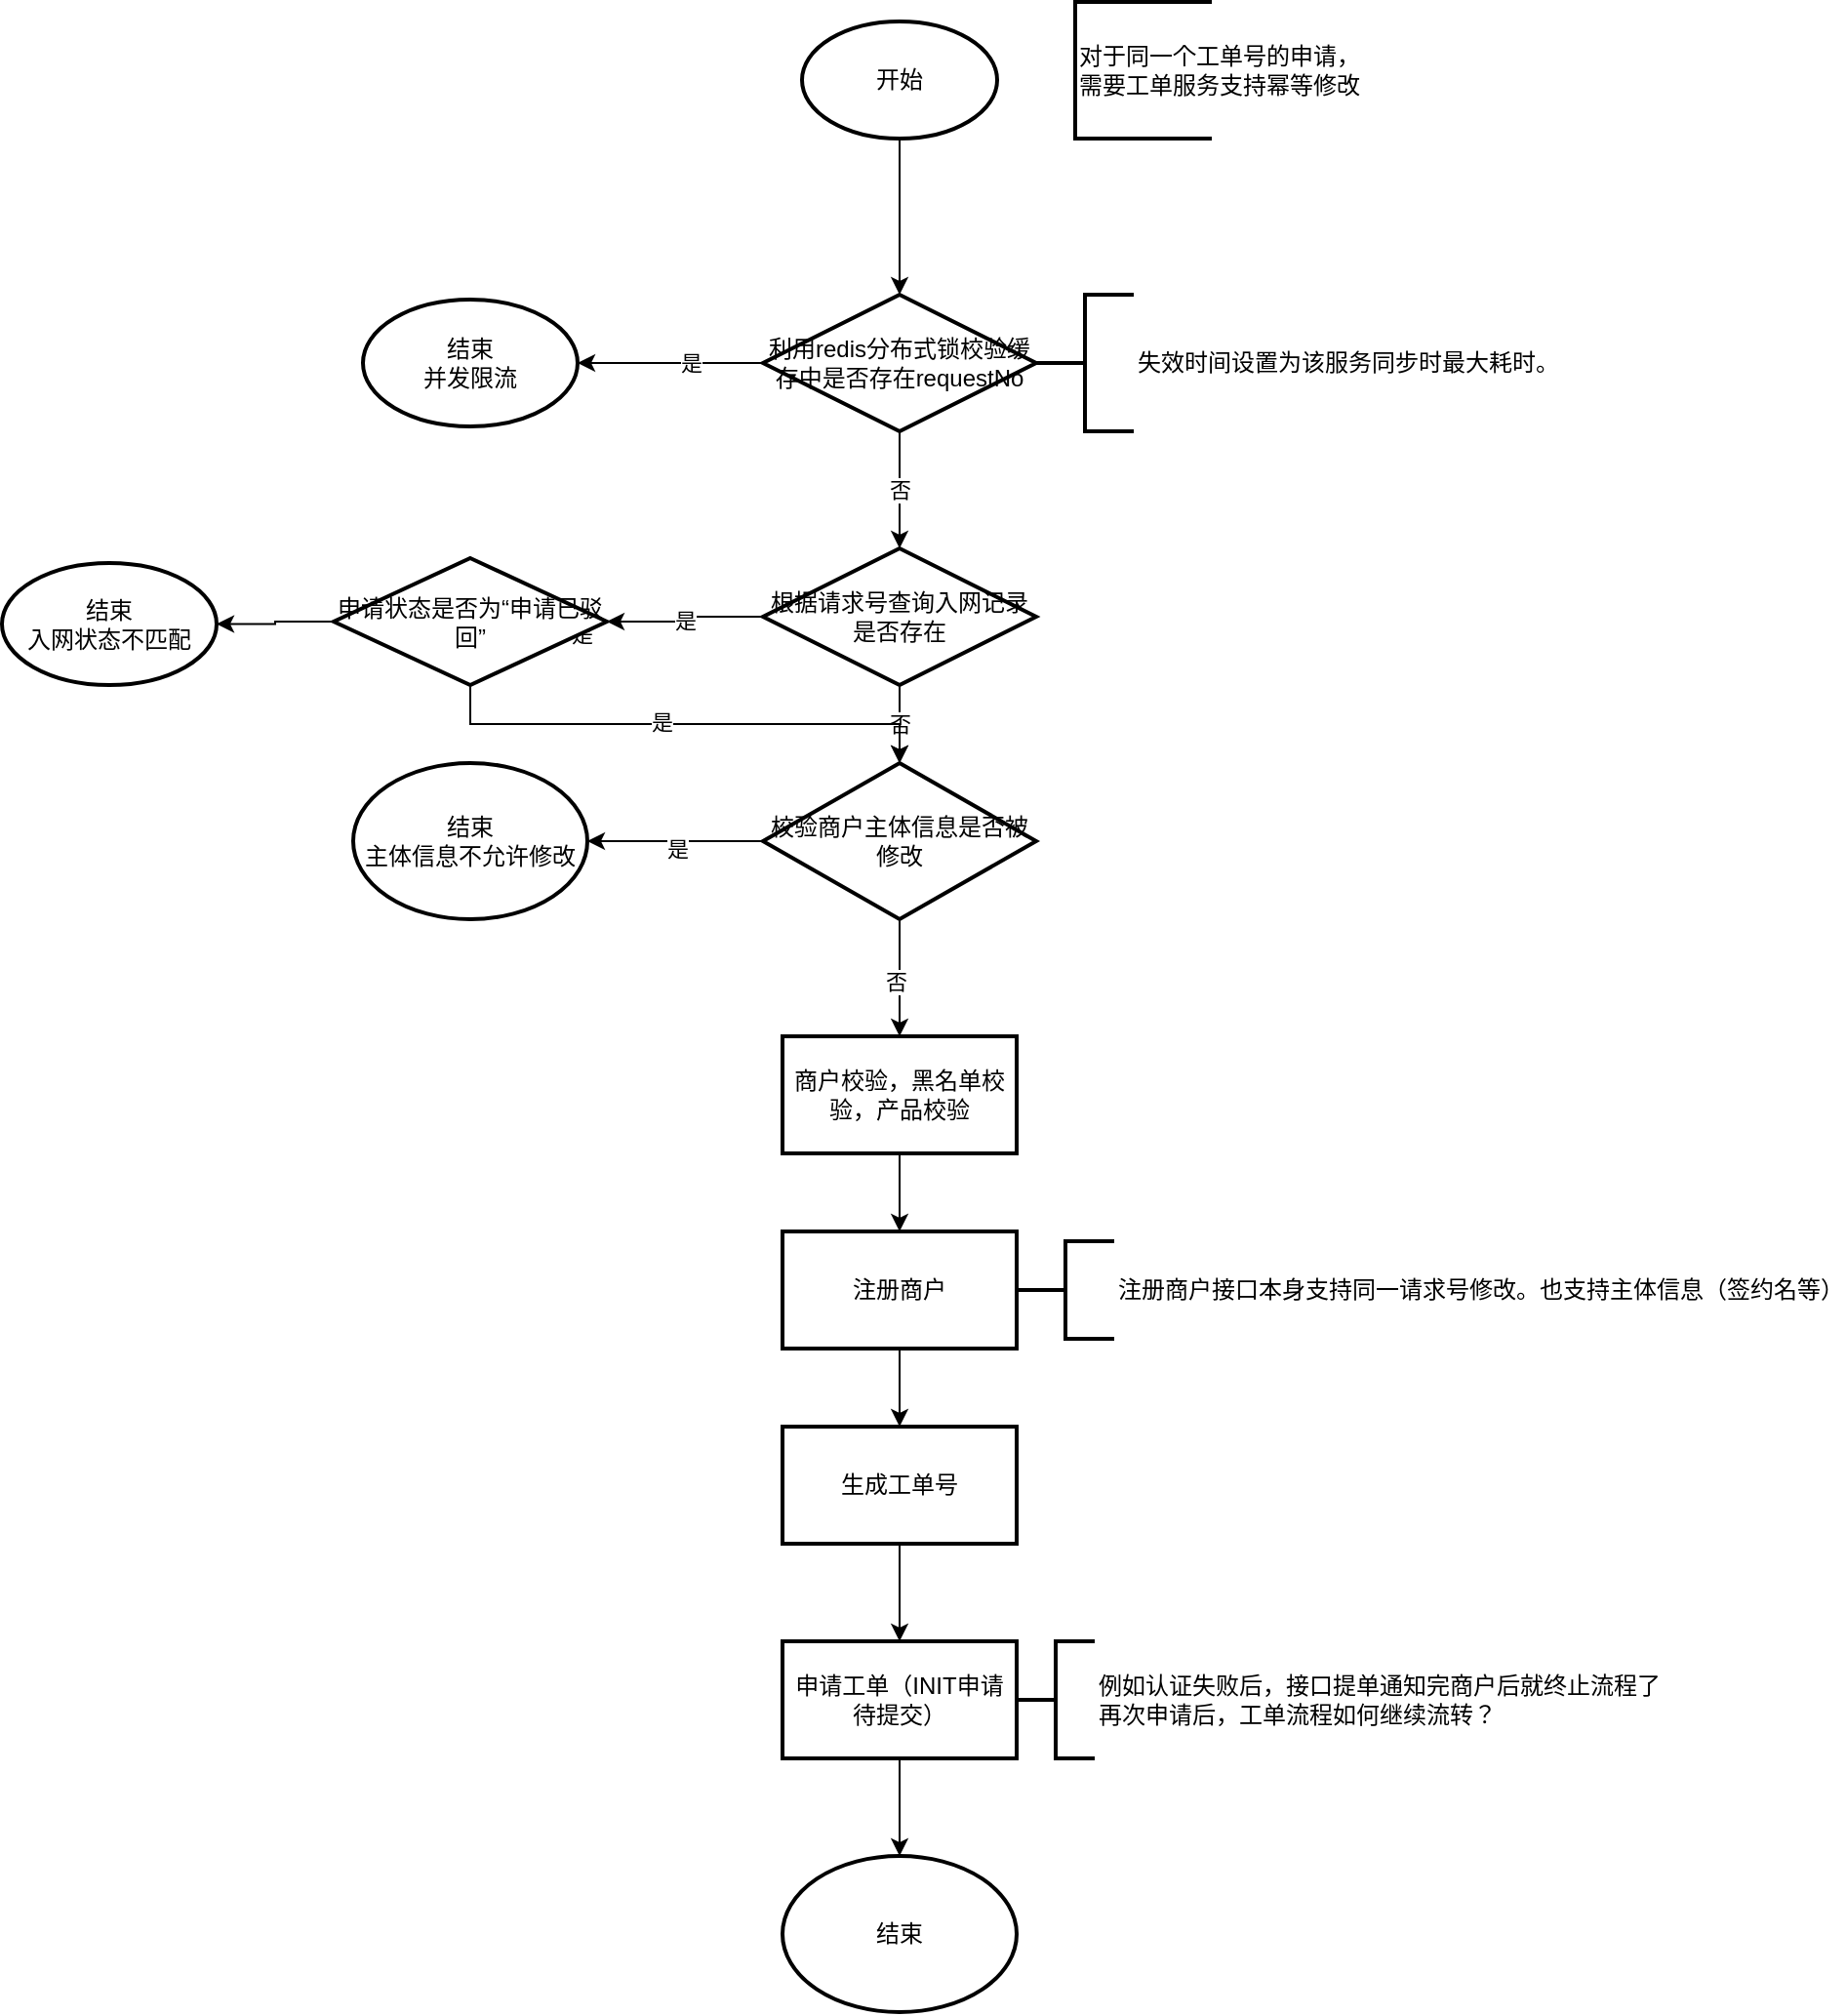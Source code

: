 <mxfile version="13.8.8" type="github">
  <diagram id="XCPZMHj8SuXuo62oUey4" name="亿企通迁移">
    <mxGraphModel dx="1634" dy="1685" grid="1" gridSize="10" guides="1" tooltips="1" connect="1" arrows="1" fold="1" page="1" pageScale="1" pageWidth="827" pageHeight="1169" math="0" shadow="0">
      <root>
        <mxCell id="0" />
        <mxCell id="1" parent="0" />
        <mxCell id="39Lvq84c3H4vdwFl3TJd-32" value="" style="edgeStyle=orthogonalEdgeStyle;rounded=0;orthogonalLoop=1;jettySize=auto;html=1;" edge="1" parent="1" source="39Lvq84c3H4vdwFl3TJd-1" target="39Lvq84c3H4vdwFl3TJd-33">
          <mxGeometry relative="1" as="geometry">
            <mxPoint x="350" y="-240" as="targetPoint" />
          </mxGeometry>
        </mxCell>
        <mxCell id="39Lvq84c3H4vdwFl3TJd-1" value="开始" style="strokeWidth=2;html=1;shape=mxgraph.flowchart.start_1;whiteSpace=wrap;" vertex="1" parent="1">
          <mxGeometry x="300" y="-260" width="100" height="60" as="geometry" />
        </mxCell>
        <mxCell id="39Lvq84c3H4vdwFl3TJd-5" value="" style="edgeStyle=orthogonalEdgeStyle;rounded=0;orthogonalLoop=1;jettySize=auto;html=1;" edge="1" parent="1" source="39Lvq84c3H4vdwFl3TJd-2" target="39Lvq84c3H4vdwFl3TJd-4">
          <mxGeometry relative="1" as="geometry" />
        </mxCell>
        <mxCell id="39Lvq84c3H4vdwFl3TJd-2" value="商户校验，黑名单校验，产品校验" style="whiteSpace=wrap;html=1;strokeWidth=2;" vertex="1" parent="1">
          <mxGeometry x="290" y="260" width="120" height="60" as="geometry" />
        </mxCell>
        <mxCell id="39Lvq84c3H4vdwFl3TJd-8" value="" style="edgeStyle=orthogonalEdgeStyle;rounded=0;orthogonalLoop=1;jettySize=auto;html=1;" edge="1" parent="1" source="39Lvq84c3H4vdwFl3TJd-4" target="39Lvq84c3H4vdwFl3TJd-7">
          <mxGeometry relative="1" as="geometry" />
        </mxCell>
        <mxCell id="39Lvq84c3H4vdwFl3TJd-4" value="注册商户" style="whiteSpace=wrap;html=1;strokeWidth=2;" vertex="1" parent="1">
          <mxGeometry x="290" y="360" width="120" height="60" as="geometry" />
        </mxCell>
        <mxCell id="39Lvq84c3H4vdwFl3TJd-10" value="" style="edgeStyle=orthogonalEdgeStyle;rounded=0;orthogonalLoop=1;jettySize=auto;html=1;" edge="1" parent="1" source="39Lvq84c3H4vdwFl3TJd-7" target="39Lvq84c3H4vdwFl3TJd-9">
          <mxGeometry relative="1" as="geometry" />
        </mxCell>
        <mxCell id="39Lvq84c3H4vdwFl3TJd-7" value="生成工单号" style="whiteSpace=wrap;html=1;strokeWidth=2;" vertex="1" parent="1">
          <mxGeometry x="290" y="460" width="120" height="60" as="geometry" />
        </mxCell>
        <mxCell id="39Lvq84c3H4vdwFl3TJd-12" value="" style="edgeStyle=orthogonalEdgeStyle;rounded=0;orthogonalLoop=1;jettySize=auto;html=1;" edge="1" parent="1" source="39Lvq84c3H4vdwFl3TJd-9" target="39Lvq84c3H4vdwFl3TJd-11">
          <mxGeometry relative="1" as="geometry" />
        </mxCell>
        <mxCell id="39Lvq84c3H4vdwFl3TJd-9" value="申请工单（INIT申请待提交）" style="whiteSpace=wrap;html=1;strokeWidth=2;" vertex="1" parent="1">
          <mxGeometry x="290" y="570" width="120" height="60" as="geometry" />
        </mxCell>
        <mxCell id="39Lvq84c3H4vdwFl3TJd-11" value="结束" style="ellipse;whiteSpace=wrap;html=1;strokeWidth=2;" vertex="1" parent="1">
          <mxGeometry x="290" y="680" width="120" height="80" as="geometry" />
        </mxCell>
        <mxCell id="39Lvq84c3H4vdwFl3TJd-22" value="" style="edgeStyle=orthogonalEdgeStyle;rounded=0;orthogonalLoop=1;jettySize=auto;html=1;" edge="1" parent="1" source="39Lvq84c3H4vdwFl3TJd-18" target="39Lvq84c3H4vdwFl3TJd-25">
          <mxGeometry relative="1" as="geometry">
            <mxPoint x="510" y="45" as="targetPoint" />
          </mxGeometry>
        </mxCell>
        <mxCell id="39Lvq84c3H4vdwFl3TJd-23" value="是" style="edgeLabel;html=1;align=center;verticalAlign=middle;resizable=0;points=[];" vertex="1" connectable="0" parent="39Lvq84c3H4vdwFl3TJd-22">
          <mxGeometry x="0.044" y="-1" relative="1" as="geometry">
            <mxPoint as="offset" />
          </mxGeometry>
        </mxCell>
        <mxCell id="39Lvq84c3H4vdwFl3TJd-47" value="否" style="edgeStyle=orthogonalEdgeStyle;rounded=0;orthogonalLoop=1;jettySize=auto;html=1;entryX=0.5;entryY=0;entryDx=0;entryDy=0;entryPerimeter=0;" edge="1" parent="1" source="39Lvq84c3H4vdwFl3TJd-18" target="39Lvq84c3H4vdwFl3TJd-48">
          <mxGeometry relative="1" as="geometry">
            <mxPoint x="350" y="120" as="targetPoint" />
          </mxGeometry>
        </mxCell>
        <mxCell id="39Lvq84c3H4vdwFl3TJd-18" value="根据请求号查询入网记录是否存在" style="strokeWidth=2;html=1;shape=mxgraph.flowchart.decision;whiteSpace=wrap;" vertex="1" parent="1">
          <mxGeometry x="280" y="10" width="140" height="70" as="geometry" />
        </mxCell>
        <mxCell id="39Lvq84c3H4vdwFl3TJd-24" value="对于同一个工单号的申请，&lt;br&gt;需要工单服务支持幂等修改" style="strokeWidth=2;html=1;shape=mxgraph.flowchart.annotation_1;align=left;pointerEvents=1;" vertex="1" parent="1">
          <mxGeometry x="440" y="-270" width="70" height="70" as="geometry" />
        </mxCell>
        <mxCell id="39Lvq84c3H4vdwFl3TJd-26" style="edgeStyle=orthogonalEdgeStyle;rounded=0;orthogonalLoop=1;jettySize=auto;html=1;exitX=0.5;exitY=1;exitDx=0;exitDy=0;exitPerimeter=0;entryX=0.5;entryY=0;entryDx=0;entryDy=0;entryPerimeter=0;" edge="1" parent="1" source="39Lvq84c3H4vdwFl3TJd-25" target="39Lvq84c3H4vdwFl3TJd-48">
          <mxGeometry relative="1" as="geometry">
            <mxPoint x="240" y="170" as="targetPoint" />
          </mxGeometry>
        </mxCell>
        <mxCell id="39Lvq84c3H4vdwFl3TJd-27" value="是" style="edgeLabel;html=1;align=center;verticalAlign=middle;resizable=0;points=[];" vertex="1" connectable="0" parent="39Lvq84c3H4vdwFl3TJd-26">
          <mxGeometry x="-0.408" y="46" relative="1" as="geometry">
            <mxPoint as="offset" />
          </mxGeometry>
        </mxCell>
        <mxCell id="39Lvq84c3H4vdwFl3TJd-49" value="是" style="edgeLabel;html=1;align=center;verticalAlign=middle;resizable=0;points=[];" vertex="1" connectable="0" parent="39Lvq84c3H4vdwFl3TJd-26">
          <mxGeometry x="-0.092" y="1" relative="1" as="geometry">
            <mxPoint as="offset" />
          </mxGeometry>
        </mxCell>
        <mxCell id="39Lvq84c3H4vdwFl3TJd-43" value="" style="edgeStyle=orthogonalEdgeStyle;rounded=0;orthogonalLoop=1;jettySize=auto;html=1;" edge="1" parent="1" source="39Lvq84c3H4vdwFl3TJd-25" target="39Lvq84c3H4vdwFl3TJd-42">
          <mxGeometry relative="1" as="geometry" />
        </mxCell>
        <mxCell id="39Lvq84c3H4vdwFl3TJd-25" value="申请状态是否为“申请已驳回”" style="strokeWidth=2;html=1;shape=mxgraph.flowchart.decision;whiteSpace=wrap;" vertex="1" parent="1">
          <mxGeometry x="60" y="15" width="140" height="65" as="geometry" />
        </mxCell>
        <mxCell id="39Lvq84c3H4vdwFl3TJd-38" value="" style="edgeStyle=orthogonalEdgeStyle;rounded=0;orthogonalLoop=1;jettySize=auto;html=1;" edge="1" parent="1" source="39Lvq84c3H4vdwFl3TJd-33" target="39Lvq84c3H4vdwFl3TJd-37">
          <mxGeometry relative="1" as="geometry" />
        </mxCell>
        <mxCell id="39Lvq84c3H4vdwFl3TJd-39" value="是" style="edgeLabel;html=1;align=center;verticalAlign=middle;resizable=0;points=[];" vertex="1" connectable="0" parent="39Lvq84c3H4vdwFl3TJd-38">
          <mxGeometry x="-0.225" relative="1" as="geometry">
            <mxPoint as="offset" />
          </mxGeometry>
        </mxCell>
        <mxCell id="39Lvq84c3H4vdwFl3TJd-41" value="否" style="edgeStyle=orthogonalEdgeStyle;rounded=0;orthogonalLoop=1;jettySize=auto;html=1;entryX=0.5;entryY=0;entryDx=0;entryDy=0;entryPerimeter=0;" edge="1" parent="1" source="39Lvq84c3H4vdwFl3TJd-33" target="39Lvq84c3H4vdwFl3TJd-18">
          <mxGeometry relative="1" as="geometry">
            <mxPoint x="350" y="-110" as="targetPoint" />
          </mxGeometry>
        </mxCell>
        <mxCell id="39Lvq84c3H4vdwFl3TJd-33" value="利用redis分布式锁校验缓存中是否存在requestNo" style="strokeWidth=2;html=1;shape=mxgraph.flowchart.decision;whiteSpace=wrap;" vertex="1" parent="1">
          <mxGeometry x="280" y="-120" width="140" height="70" as="geometry" />
        </mxCell>
        <mxCell id="39Lvq84c3H4vdwFl3TJd-34" value="失效时间设置为该服务同步时最大耗时。" style="strokeWidth=2;html=1;shape=mxgraph.flowchart.annotation_2;align=left;labelPosition=right;pointerEvents=1;" vertex="1" parent="1">
          <mxGeometry x="420" y="-120" width="50" height="70" as="geometry" />
        </mxCell>
        <mxCell id="39Lvq84c3H4vdwFl3TJd-37" value="结束&lt;br&gt;并发限流" style="ellipse;whiteSpace=wrap;html=1;strokeWidth=2;" vertex="1" parent="1">
          <mxGeometry x="75" y="-117.5" width="110" height="65" as="geometry" />
        </mxCell>
        <mxCell id="39Lvq84c3H4vdwFl3TJd-42" value="结束&lt;br&gt;入网状态不匹配" style="ellipse;whiteSpace=wrap;html=1;strokeWidth=2;" vertex="1" parent="1">
          <mxGeometry x="-110" y="17.5" width="110" height="62.5" as="geometry" />
        </mxCell>
        <mxCell id="39Lvq84c3H4vdwFl3TJd-44" value="注册商户接口本身支持同一请求号修改。也支持主体信息（签约名等）" style="strokeWidth=2;html=1;shape=mxgraph.flowchart.annotation_2;align=left;labelPosition=right;pointerEvents=1;" vertex="1" parent="1">
          <mxGeometry x="410" y="365" width="50" height="50" as="geometry" />
        </mxCell>
        <mxCell id="39Lvq84c3H4vdwFl3TJd-51" value="" style="edgeStyle=orthogonalEdgeStyle;rounded=0;orthogonalLoop=1;jettySize=auto;html=1;" edge="1" parent="1" source="39Lvq84c3H4vdwFl3TJd-48" target="39Lvq84c3H4vdwFl3TJd-50">
          <mxGeometry relative="1" as="geometry" />
        </mxCell>
        <mxCell id="39Lvq84c3H4vdwFl3TJd-52" value="是" style="edgeLabel;html=1;align=center;verticalAlign=middle;resizable=0;points=[];" vertex="1" connectable="0" parent="39Lvq84c3H4vdwFl3TJd-51">
          <mxGeometry x="-0.022" y="4" relative="1" as="geometry">
            <mxPoint as="offset" />
          </mxGeometry>
        </mxCell>
        <mxCell id="39Lvq84c3H4vdwFl3TJd-53" value="" style="edgeStyle=orthogonalEdgeStyle;rounded=0;orthogonalLoop=1;jettySize=auto;html=1;" edge="1" parent="1" source="39Lvq84c3H4vdwFl3TJd-48" target="39Lvq84c3H4vdwFl3TJd-2">
          <mxGeometry relative="1" as="geometry" />
        </mxCell>
        <mxCell id="39Lvq84c3H4vdwFl3TJd-54" value="否" style="edgeLabel;html=1;align=center;verticalAlign=middle;resizable=0;points=[];" vertex="1" connectable="0" parent="39Lvq84c3H4vdwFl3TJd-53">
          <mxGeometry x="0.067" y="-2" relative="1" as="geometry">
            <mxPoint as="offset" />
          </mxGeometry>
        </mxCell>
        <mxCell id="39Lvq84c3H4vdwFl3TJd-48" value="校验商户主体信息是否被修改" style="strokeWidth=2;html=1;shape=mxgraph.flowchart.decision;whiteSpace=wrap;" vertex="1" parent="1">
          <mxGeometry x="280" y="120" width="140" height="80" as="geometry" />
        </mxCell>
        <mxCell id="39Lvq84c3H4vdwFl3TJd-50" value="结束&lt;br&gt;主体信息不允许修改" style="ellipse;whiteSpace=wrap;html=1;strokeWidth=2;" vertex="1" parent="1">
          <mxGeometry x="70" y="120" width="120" height="80" as="geometry" />
        </mxCell>
        <mxCell id="39Lvq84c3H4vdwFl3TJd-55" value="例如认证失败后，接口提单通知完商户后就终止流程了&lt;br&gt;再次申请后，工单流程如何继续流转？" style="strokeWidth=2;html=1;shape=mxgraph.flowchart.annotation_2;align=left;labelPosition=right;pointerEvents=1;" vertex="1" parent="1">
          <mxGeometry x="410" y="570" width="40" height="60" as="geometry" />
        </mxCell>
      </root>
    </mxGraphModel>
  </diagram>
</mxfile>
